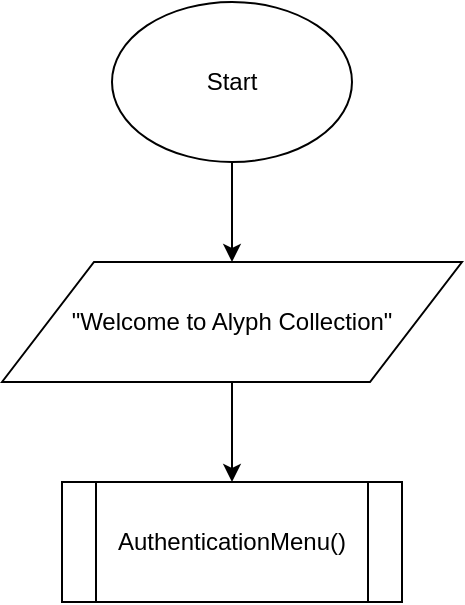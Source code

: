 <mxfile version="13.3.5" type="device"><diagram id="C5RBs43oDa-KdzZeNtuy" name="Page-1"><mxGraphModel dx="852" dy="504" grid="1" gridSize="10" guides="1" tooltips="1" connect="1" arrows="1" fold="1" page="1" pageScale="1" pageWidth="827" pageHeight="1169" math="0" shadow="0"><root><mxCell id="WIyWlLk6GJQsqaUBKTNV-0"/><mxCell id="WIyWlLk6GJQsqaUBKTNV-1" parent="WIyWlLk6GJQsqaUBKTNV-0"/><mxCell id="9ncqlzyqwyJ5g2FqxKD_-3" value="" style="edgeStyle=orthogonalEdgeStyle;rounded=0;orthogonalLoop=1;jettySize=auto;html=1;" edge="1" parent="WIyWlLk6GJQsqaUBKTNV-1" source="9ncqlzyqwyJ5g2FqxKD_-0" target="9ncqlzyqwyJ5g2FqxKD_-1"><mxGeometry relative="1" as="geometry"/></mxCell><mxCell id="9ncqlzyqwyJ5g2FqxKD_-0" value="Start" style="ellipse;whiteSpace=wrap;html=1;" vertex="1" parent="WIyWlLk6GJQsqaUBKTNV-1"><mxGeometry x="200" y="160" width="120" height="80" as="geometry"/></mxCell><mxCell id="9ncqlzyqwyJ5g2FqxKD_-4" value="" style="edgeStyle=orthogonalEdgeStyle;rounded=0;orthogonalLoop=1;jettySize=auto;html=1;" edge="1" parent="WIyWlLk6GJQsqaUBKTNV-1" source="9ncqlzyqwyJ5g2FqxKD_-1" target="9ncqlzyqwyJ5g2FqxKD_-2"><mxGeometry relative="1" as="geometry"/></mxCell><mxCell id="9ncqlzyqwyJ5g2FqxKD_-1" value="&quot;Welcome to Alyph Collection&quot;" style="shape=parallelogram;perimeter=parallelogramPerimeter;whiteSpace=wrap;html=1;" vertex="1" parent="WIyWlLk6GJQsqaUBKTNV-1"><mxGeometry x="145" y="290" width="230" height="60" as="geometry"/></mxCell><mxCell id="9ncqlzyqwyJ5g2FqxKD_-2" value="AuthenticationMenu()" style="shape=process;whiteSpace=wrap;html=1;backgroundOutline=1;" vertex="1" parent="WIyWlLk6GJQsqaUBKTNV-1"><mxGeometry x="175" y="400" width="170" height="60" as="geometry"/></mxCell></root></mxGraphModel></diagram></mxfile>
